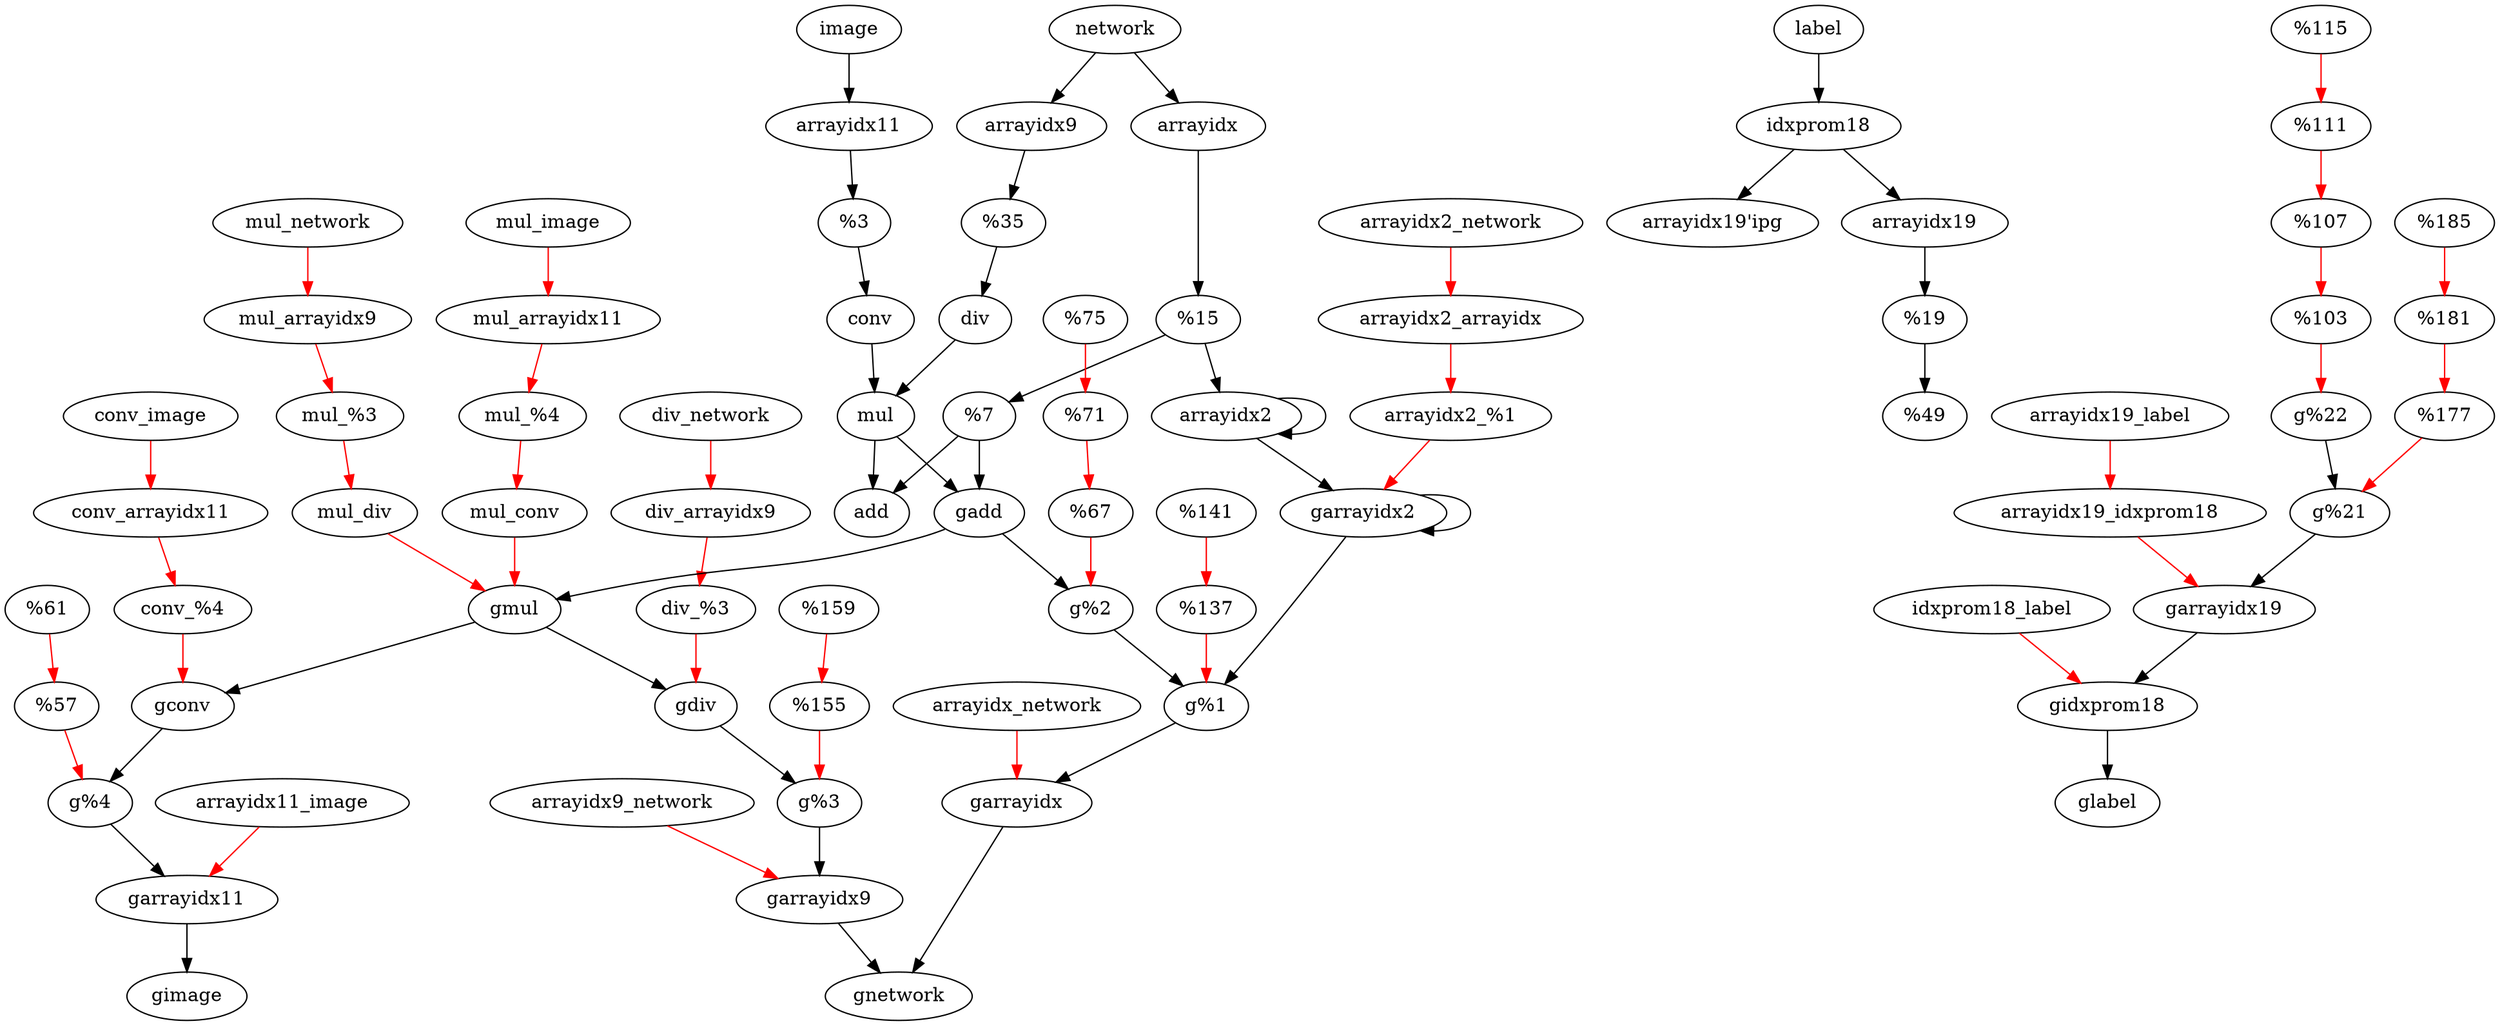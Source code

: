 digraph G {
	subgraph Forward {
		"%4" -> "conv"
		"%2" -> "add"
		"idxprom18" -> "arrayidx19'ipg"
		"idxprom18" -> "arrayidx19"
		"arrayidx" -> "%1"
		"arrayidx19" -> "%21"
		"div" -> "mul"
		"image" -> "arrayidx11"
		"network" -> "arrayidx9"
		"network" -> "arrayidx"
		"label" -> "idxprom18"
		"arrayidx11" -> "%4"
		"arrayidx9" -> "%3"
		"%1" -> "%2"
		"%1" -> "arrayidx2"
		"conv" -> "mul"
		"%3" -> "div"
		"arrayidx2" -> "arrayidx2"
		"%21" -> "%22"
		"mul" -> "add"
	}
	subgraph Reverse {
		"g%4" -> "garrayidx11"
		"%4_arrayidx11" -> "g%4"[color="red"]
		"%4_image" -> "%4_arrayidx11"[color="red"]
		"g%2" -> "g%1"
		"%2_%1" -> "g%2"[color="red"]
		"%2_arrayidx" -> "%2_%1"[color="red"]
		"%2_network" -> "%2_arrayidx"[color="red"]
		"gidxprom18" -> "glabel"
		"idxprom18_label" -> "gidxprom18"[color="red"]
		"garrayidx" -> "gnetwork"
		"arrayidx_network" -> "garrayidx"[color="red"]
		"garrayidx19" -> "gidxprom18"
		"arrayidx19_idxprom18" -> "garrayidx19"[color="red"]
		"arrayidx19_label" -> "arrayidx19_idxprom18"[color="red"]
		"gdiv" -> "g%3"
		"div_%3" -> "gdiv"[color="red"]
		"div_arrayidx9" -> "div_%3"[color="red"]
		"div_network" -> "div_arrayidx9"[color="red"]
		"g%22" -> "g%21"
		"%22_%21" -> "g%22"[color="red"]
		"%22_arrayidx19" -> "%22_%21"[color="red"]
		"%22_idxprom18" -> "%22_arrayidx19"[color="red"]
		"%22_label" -> "%22_idxprom18"[color="red"]
		"gadd" -> "gmul"
		"mul" -> "gadd"
		"gadd" -> "g%2"
		"%2" -> "gadd"
		"garrayidx11" -> "gimage"
		"arrayidx11_image" -> "garrayidx11"[color="red"]
		"garrayidx9" -> "gnetwork"
		"arrayidx9_network" -> "garrayidx9"[color="red"]
		"g%1" -> "garrayidx"
		"%1_arrayidx" -> "g%1"[color="red"]
		"%1_network" -> "%1_arrayidx"[color="red"]
		"gconv" -> "g%4"
		"conv_%4" -> "gconv"[color="red"]
		"conv_arrayidx11" -> "conv_%4"[color="red"]
		"conv_image" -> "conv_arrayidx11"[color="red"]
		"g%3" -> "garrayidx9"
		"%3_arrayidx9" -> "g%3"[color="red"]
		"%3_network" -> "%3_arrayidx9"[color="red"]
		"garrayidx2" -> "g%1"
		"arrayidx2_%1" -> "garrayidx2"[color="red"]
		"arrayidx2_arrayidx" -> "arrayidx2_%1"[color="red"]
		"arrayidx2_network" -> "arrayidx2_arrayidx"[color="red"]
		"garrayidx2" -> "garrayidx2"
		"arrayidx2" -> "garrayidx2"
		"g%21" -> "garrayidx19"
		"%21_arrayidx19" -> "g%21"[color="red"]
		"%21_idxprom18" -> "%21_arrayidx19"[color="red"]
		"%21_label" -> "%21_idxprom18"[color="red"]
		"gmul" -> "gconv"
		"mul_conv" -> "gmul"[color="red"]
		"mul_%4" -> "mul_conv"[color="red"]
		"mul_arrayidx11" -> "mul_%4"[color="red"]
		"mul_image" -> "mul_arrayidx11"[color="red"]
		"gmul" -> "gdiv"
		"mul_div" -> "gmul"[color="red"]
		"mul_%3" -> "mul_div"[color="red"]
		"mul_arrayidx9" -> "mul_%3"[color="red"]
		"mul_network" -> "mul_arrayidx9"[color="red"]
	}
}
